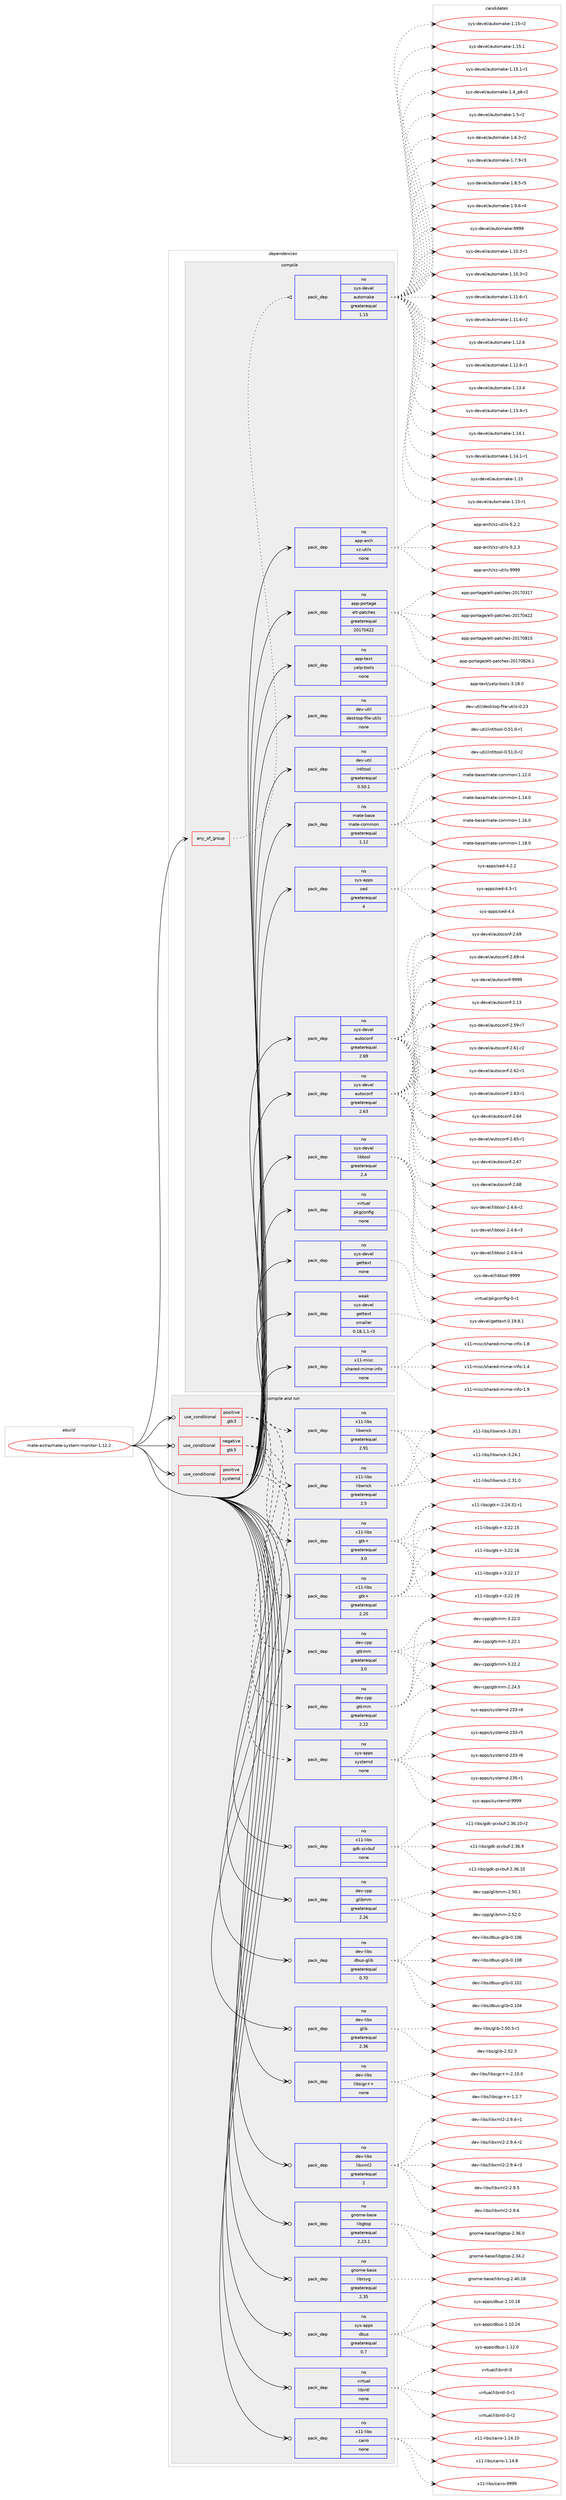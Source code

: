 digraph prolog {

# *************
# Graph options
# *************

newrank=true;
concentrate=true;
compound=true;
graph [rankdir=LR,fontname=Helvetica,fontsize=10,ranksep=1.5];#, ranksep=2.5, nodesep=0.2];
edge  [arrowhead=vee];
node  [fontname=Helvetica,fontsize=10];

# **********
# The ebuild
# **********

subgraph cluster_leftcol {
color=gray;
rank=same;
label=<<i>ebuild</i>>;
id [label="mate-extra/mate-system-monitor-1.12.2", color=red, width=4, href="../mate-extra/mate-system-monitor-1.12.2.svg"];
}

# ****************
# The dependencies
# ****************

subgraph cluster_midcol {
color=gray;
label=<<i>dependencies</i>>;
subgraph cluster_compile {
fillcolor="#eeeeee";
style=filled;
label=<<i>compile</i>>;
subgraph any5161 {
dependency348072 [label=<<TABLE BORDER="0" CELLBORDER="1" CELLSPACING="0" CELLPADDING="4"><TR><TD CELLPADDING="10">any_of_group</TD></TR></TABLE>>, shape=none, color=red];subgraph pack256417 {
dependency348073 [label=<<TABLE BORDER="0" CELLBORDER="1" CELLSPACING="0" CELLPADDING="4" WIDTH="220"><TR><TD ROWSPAN="6" CELLPADDING="30">pack_dep</TD></TR><TR><TD WIDTH="110">no</TD></TR><TR><TD>sys-devel</TD></TR><TR><TD>automake</TD></TR><TR><TD>greaterequal</TD></TR><TR><TD>1.15</TD></TR></TABLE>>, shape=none, color=blue];
}
dependency348072:e -> dependency348073:w [weight=20,style="dotted",arrowhead="oinv"];
}
id:e -> dependency348072:w [weight=20,style="solid",arrowhead="vee"];
subgraph pack256418 {
dependency348074 [label=<<TABLE BORDER="0" CELLBORDER="1" CELLSPACING="0" CELLPADDING="4" WIDTH="220"><TR><TD ROWSPAN="6" CELLPADDING="30">pack_dep</TD></TR><TR><TD WIDTH="110">no</TD></TR><TR><TD>app-arch</TD></TR><TR><TD>xz-utils</TD></TR><TR><TD>none</TD></TR><TR><TD></TD></TR></TABLE>>, shape=none, color=blue];
}
id:e -> dependency348074:w [weight=20,style="solid",arrowhead="vee"];
subgraph pack256419 {
dependency348075 [label=<<TABLE BORDER="0" CELLBORDER="1" CELLSPACING="0" CELLPADDING="4" WIDTH="220"><TR><TD ROWSPAN="6" CELLPADDING="30">pack_dep</TD></TR><TR><TD WIDTH="110">no</TD></TR><TR><TD>app-portage</TD></TR><TR><TD>elt-patches</TD></TR><TR><TD>greaterequal</TD></TR><TR><TD>20170422</TD></TR></TABLE>>, shape=none, color=blue];
}
id:e -> dependency348075:w [weight=20,style="solid",arrowhead="vee"];
subgraph pack256420 {
dependency348076 [label=<<TABLE BORDER="0" CELLBORDER="1" CELLSPACING="0" CELLPADDING="4" WIDTH="220"><TR><TD ROWSPAN="6" CELLPADDING="30">pack_dep</TD></TR><TR><TD WIDTH="110">no</TD></TR><TR><TD>app-text</TD></TR><TR><TD>yelp-tools</TD></TR><TR><TD>none</TD></TR><TR><TD></TD></TR></TABLE>>, shape=none, color=blue];
}
id:e -> dependency348076:w [weight=20,style="solid",arrowhead="vee"];
subgraph pack256421 {
dependency348077 [label=<<TABLE BORDER="0" CELLBORDER="1" CELLSPACING="0" CELLPADDING="4" WIDTH="220"><TR><TD ROWSPAN="6" CELLPADDING="30">pack_dep</TD></TR><TR><TD WIDTH="110">no</TD></TR><TR><TD>dev-util</TD></TR><TR><TD>desktop-file-utils</TD></TR><TR><TD>none</TD></TR><TR><TD></TD></TR></TABLE>>, shape=none, color=blue];
}
id:e -> dependency348077:w [weight=20,style="solid",arrowhead="vee"];
subgraph pack256422 {
dependency348078 [label=<<TABLE BORDER="0" CELLBORDER="1" CELLSPACING="0" CELLPADDING="4" WIDTH="220"><TR><TD ROWSPAN="6" CELLPADDING="30">pack_dep</TD></TR><TR><TD WIDTH="110">no</TD></TR><TR><TD>dev-util</TD></TR><TR><TD>intltool</TD></TR><TR><TD>greaterequal</TD></TR><TR><TD>0.50.1</TD></TR></TABLE>>, shape=none, color=blue];
}
id:e -> dependency348078:w [weight=20,style="solid",arrowhead="vee"];
subgraph pack256423 {
dependency348079 [label=<<TABLE BORDER="0" CELLBORDER="1" CELLSPACING="0" CELLPADDING="4" WIDTH="220"><TR><TD ROWSPAN="6" CELLPADDING="30">pack_dep</TD></TR><TR><TD WIDTH="110">no</TD></TR><TR><TD>mate-base</TD></TR><TR><TD>mate-common</TD></TR><TR><TD>greaterequal</TD></TR><TR><TD>1.12</TD></TR></TABLE>>, shape=none, color=blue];
}
id:e -> dependency348079:w [weight=20,style="solid",arrowhead="vee"];
subgraph pack256424 {
dependency348080 [label=<<TABLE BORDER="0" CELLBORDER="1" CELLSPACING="0" CELLPADDING="4" WIDTH="220"><TR><TD ROWSPAN="6" CELLPADDING="30">pack_dep</TD></TR><TR><TD WIDTH="110">no</TD></TR><TR><TD>sys-apps</TD></TR><TR><TD>sed</TD></TR><TR><TD>greaterequal</TD></TR><TR><TD>4</TD></TR></TABLE>>, shape=none, color=blue];
}
id:e -> dependency348080:w [weight=20,style="solid",arrowhead="vee"];
subgraph pack256425 {
dependency348081 [label=<<TABLE BORDER="0" CELLBORDER="1" CELLSPACING="0" CELLPADDING="4" WIDTH="220"><TR><TD ROWSPAN="6" CELLPADDING="30">pack_dep</TD></TR><TR><TD WIDTH="110">no</TD></TR><TR><TD>sys-devel</TD></TR><TR><TD>autoconf</TD></TR><TR><TD>greaterequal</TD></TR><TR><TD>2.63</TD></TR></TABLE>>, shape=none, color=blue];
}
id:e -> dependency348081:w [weight=20,style="solid",arrowhead="vee"];
subgraph pack256426 {
dependency348082 [label=<<TABLE BORDER="0" CELLBORDER="1" CELLSPACING="0" CELLPADDING="4" WIDTH="220"><TR><TD ROWSPAN="6" CELLPADDING="30">pack_dep</TD></TR><TR><TD WIDTH="110">no</TD></TR><TR><TD>sys-devel</TD></TR><TR><TD>autoconf</TD></TR><TR><TD>greaterequal</TD></TR><TR><TD>2.69</TD></TR></TABLE>>, shape=none, color=blue];
}
id:e -> dependency348082:w [weight=20,style="solid",arrowhead="vee"];
subgraph pack256427 {
dependency348083 [label=<<TABLE BORDER="0" CELLBORDER="1" CELLSPACING="0" CELLPADDING="4" WIDTH="220"><TR><TD ROWSPAN="6" CELLPADDING="30">pack_dep</TD></TR><TR><TD WIDTH="110">no</TD></TR><TR><TD>sys-devel</TD></TR><TR><TD>gettext</TD></TR><TR><TD>none</TD></TR><TR><TD></TD></TR></TABLE>>, shape=none, color=blue];
}
id:e -> dependency348083:w [weight=20,style="solid",arrowhead="vee"];
subgraph pack256428 {
dependency348084 [label=<<TABLE BORDER="0" CELLBORDER="1" CELLSPACING="0" CELLPADDING="4" WIDTH="220"><TR><TD ROWSPAN="6" CELLPADDING="30">pack_dep</TD></TR><TR><TD WIDTH="110">no</TD></TR><TR><TD>sys-devel</TD></TR><TR><TD>libtool</TD></TR><TR><TD>greaterequal</TD></TR><TR><TD>2.4</TD></TR></TABLE>>, shape=none, color=blue];
}
id:e -> dependency348084:w [weight=20,style="solid",arrowhead="vee"];
subgraph pack256429 {
dependency348085 [label=<<TABLE BORDER="0" CELLBORDER="1" CELLSPACING="0" CELLPADDING="4" WIDTH="220"><TR><TD ROWSPAN="6" CELLPADDING="30">pack_dep</TD></TR><TR><TD WIDTH="110">no</TD></TR><TR><TD>virtual</TD></TR><TR><TD>pkgconfig</TD></TR><TR><TD>none</TD></TR><TR><TD></TD></TR></TABLE>>, shape=none, color=blue];
}
id:e -> dependency348085:w [weight=20,style="solid",arrowhead="vee"];
subgraph pack256430 {
dependency348086 [label=<<TABLE BORDER="0" CELLBORDER="1" CELLSPACING="0" CELLPADDING="4" WIDTH="220"><TR><TD ROWSPAN="6" CELLPADDING="30">pack_dep</TD></TR><TR><TD WIDTH="110">no</TD></TR><TR><TD>x11-misc</TD></TR><TR><TD>shared-mime-info</TD></TR><TR><TD>none</TD></TR><TR><TD></TD></TR></TABLE>>, shape=none, color=blue];
}
id:e -> dependency348086:w [weight=20,style="solid",arrowhead="vee"];
subgraph pack256431 {
dependency348087 [label=<<TABLE BORDER="0" CELLBORDER="1" CELLSPACING="0" CELLPADDING="4" WIDTH="220"><TR><TD ROWSPAN="6" CELLPADDING="30">pack_dep</TD></TR><TR><TD WIDTH="110">weak</TD></TR><TR><TD>sys-devel</TD></TR><TR><TD>gettext</TD></TR><TR><TD>smaller</TD></TR><TR><TD>0.18.1.1-r3</TD></TR></TABLE>>, shape=none, color=blue];
}
id:e -> dependency348087:w [weight=20,style="solid",arrowhead="vee"];
}
subgraph cluster_compileandrun {
fillcolor="#eeeeee";
style=filled;
label=<<i>compile and run</i>>;
subgraph cond86393 {
dependency348088 [label=<<TABLE BORDER="0" CELLBORDER="1" CELLSPACING="0" CELLPADDING="4"><TR><TD ROWSPAN="3" CELLPADDING="10">use_conditional</TD></TR><TR><TD>negative</TD></TR><TR><TD>gtk3</TD></TR></TABLE>>, shape=none, color=red];
subgraph pack256432 {
dependency348089 [label=<<TABLE BORDER="0" CELLBORDER="1" CELLSPACING="0" CELLPADDING="4" WIDTH="220"><TR><TD ROWSPAN="6" CELLPADDING="30">pack_dep</TD></TR><TR><TD WIDTH="110">no</TD></TR><TR><TD>dev-cpp</TD></TR><TR><TD>gtkmm</TD></TR><TR><TD>greaterequal</TD></TR><TR><TD>2.22</TD></TR></TABLE>>, shape=none, color=blue];
}
dependency348088:e -> dependency348089:w [weight=20,style="dashed",arrowhead="vee"];
subgraph pack256433 {
dependency348090 [label=<<TABLE BORDER="0" CELLBORDER="1" CELLSPACING="0" CELLPADDING="4" WIDTH="220"><TR><TD ROWSPAN="6" CELLPADDING="30">pack_dep</TD></TR><TR><TD WIDTH="110">no</TD></TR><TR><TD>x11-libs</TD></TR><TR><TD>gtk+</TD></TR><TR><TD>greaterequal</TD></TR><TR><TD>2.20</TD></TR></TABLE>>, shape=none, color=blue];
}
dependency348088:e -> dependency348090:w [weight=20,style="dashed",arrowhead="vee"];
subgraph pack256434 {
dependency348091 [label=<<TABLE BORDER="0" CELLBORDER="1" CELLSPACING="0" CELLPADDING="4" WIDTH="220"><TR><TD ROWSPAN="6" CELLPADDING="30">pack_dep</TD></TR><TR><TD WIDTH="110">no</TD></TR><TR><TD>x11-libs</TD></TR><TR><TD>libwnck</TD></TR><TR><TD>greaterequal</TD></TR><TR><TD>2.5</TD></TR></TABLE>>, shape=none, color=blue];
}
dependency348088:e -> dependency348091:w [weight=20,style="dashed",arrowhead="vee"];
}
id:e -> dependency348088:w [weight=20,style="solid",arrowhead="odotvee"];
subgraph cond86394 {
dependency348092 [label=<<TABLE BORDER="0" CELLBORDER="1" CELLSPACING="0" CELLPADDING="4"><TR><TD ROWSPAN="3" CELLPADDING="10">use_conditional</TD></TR><TR><TD>positive</TD></TR><TR><TD>gtk3</TD></TR></TABLE>>, shape=none, color=red];
subgraph pack256435 {
dependency348093 [label=<<TABLE BORDER="0" CELLBORDER="1" CELLSPACING="0" CELLPADDING="4" WIDTH="220"><TR><TD ROWSPAN="6" CELLPADDING="30">pack_dep</TD></TR><TR><TD WIDTH="110">no</TD></TR><TR><TD>dev-cpp</TD></TR><TR><TD>gtkmm</TD></TR><TR><TD>greaterequal</TD></TR><TR><TD>3.0</TD></TR></TABLE>>, shape=none, color=blue];
}
dependency348092:e -> dependency348093:w [weight=20,style="dashed",arrowhead="vee"];
subgraph pack256436 {
dependency348094 [label=<<TABLE BORDER="0" CELLBORDER="1" CELLSPACING="0" CELLPADDING="4" WIDTH="220"><TR><TD ROWSPAN="6" CELLPADDING="30">pack_dep</TD></TR><TR><TD WIDTH="110">no</TD></TR><TR><TD>x11-libs</TD></TR><TR><TD>gtk+</TD></TR><TR><TD>greaterequal</TD></TR><TR><TD>3.0</TD></TR></TABLE>>, shape=none, color=blue];
}
dependency348092:e -> dependency348094:w [weight=20,style="dashed",arrowhead="vee"];
subgraph pack256437 {
dependency348095 [label=<<TABLE BORDER="0" CELLBORDER="1" CELLSPACING="0" CELLPADDING="4" WIDTH="220"><TR><TD ROWSPAN="6" CELLPADDING="30">pack_dep</TD></TR><TR><TD WIDTH="110">no</TD></TR><TR><TD>x11-libs</TD></TR><TR><TD>libwnck</TD></TR><TR><TD>greaterequal</TD></TR><TR><TD>2.91</TD></TR></TABLE>>, shape=none, color=blue];
}
dependency348092:e -> dependency348095:w [weight=20,style="dashed",arrowhead="vee"];
}
id:e -> dependency348092:w [weight=20,style="solid",arrowhead="odotvee"];
subgraph cond86395 {
dependency348096 [label=<<TABLE BORDER="0" CELLBORDER="1" CELLSPACING="0" CELLPADDING="4"><TR><TD ROWSPAN="3" CELLPADDING="10">use_conditional</TD></TR><TR><TD>positive</TD></TR><TR><TD>systemd</TD></TR></TABLE>>, shape=none, color=red];
subgraph pack256438 {
dependency348097 [label=<<TABLE BORDER="0" CELLBORDER="1" CELLSPACING="0" CELLPADDING="4" WIDTH="220"><TR><TD ROWSPAN="6" CELLPADDING="30">pack_dep</TD></TR><TR><TD WIDTH="110">no</TD></TR><TR><TD>sys-apps</TD></TR><TR><TD>systemd</TD></TR><TR><TD>none</TD></TR><TR><TD></TD></TR></TABLE>>, shape=none, color=blue];
}
dependency348096:e -> dependency348097:w [weight=20,style="dashed",arrowhead="vee"];
}
id:e -> dependency348096:w [weight=20,style="solid",arrowhead="odotvee"];
subgraph pack256439 {
dependency348098 [label=<<TABLE BORDER="0" CELLBORDER="1" CELLSPACING="0" CELLPADDING="4" WIDTH="220"><TR><TD ROWSPAN="6" CELLPADDING="30">pack_dep</TD></TR><TR><TD WIDTH="110">no</TD></TR><TR><TD>dev-cpp</TD></TR><TR><TD>glibmm</TD></TR><TR><TD>greaterequal</TD></TR><TR><TD>2.26</TD></TR></TABLE>>, shape=none, color=blue];
}
id:e -> dependency348098:w [weight=20,style="solid",arrowhead="odotvee"];
subgraph pack256440 {
dependency348099 [label=<<TABLE BORDER="0" CELLBORDER="1" CELLSPACING="0" CELLPADDING="4" WIDTH="220"><TR><TD ROWSPAN="6" CELLPADDING="30">pack_dep</TD></TR><TR><TD WIDTH="110">no</TD></TR><TR><TD>dev-libs</TD></TR><TR><TD>dbus-glib</TD></TR><TR><TD>greaterequal</TD></TR><TR><TD>0.70</TD></TR></TABLE>>, shape=none, color=blue];
}
id:e -> dependency348099:w [weight=20,style="solid",arrowhead="odotvee"];
subgraph pack256441 {
dependency348100 [label=<<TABLE BORDER="0" CELLBORDER="1" CELLSPACING="0" CELLPADDING="4" WIDTH="220"><TR><TD ROWSPAN="6" CELLPADDING="30">pack_dep</TD></TR><TR><TD WIDTH="110">no</TD></TR><TR><TD>dev-libs</TD></TR><TR><TD>glib</TD></TR><TR><TD>greaterequal</TD></TR><TR><TD>2.36</TD></TR></TABLE>>, shape=none, color=blue];
}
id:e -> dependency348100:w [weight=20,style="solid",arrowhead="odotvee"];
subgraph pack256442 {
dependency348101 [label=<<TABLE BORDER="0" CELLBORDER="1" CELLSPACING="0" CELLPADDING="4" WIDTH="220"><TR><TD ROWSPAN="6" CELLPADDING="30">pack_dep</TD></TR><TR><TD WIDTH="110">no</TD></TR><TR><TD>dev-libs</TD></TR><TR><TD>libsigc++</TD></TR><TR><TD>none</TD></TR><TR><TD></TD></TR></TABLE>>, shape=none, color=blue];
}
id:e -> dependency348101:w [weight=20,style="solid",arrowhead="odotvee"];
subgraph pack256443 {
dependency348102 [label=<<TABLE BORDER="0" CELLBORDER="1" CELLSPACING="0" CELLPADDING="4" WIDTH="220"><TR><TD ROWSPAN="6" CELLPADDING="30">pack_dep</TD></TR><TR><TD WIDTH="110">no</TD></TR><TR><TD>dev-libs</TD></TR><TR><TD>libxml2</TD></TR><TR><TD>greaterequal</TD></TR><TR><TD>2</TD></TR></TABLE>>, shape=none, color=blue];
}
id:e -> dependency348102:w [weight=20,style="solid",arrowhead="odotvee"];
subgraph pack256444 {
dependency348103 [label=<<TABLE BORDER="0" CELLBORDER="1" CELLSPACING="0" CELLPADDING="4" WIDTH="220"><TR><TD ROWSPAN="6" CELLPADDING="30">pack_dep</TD></TR><TR><TD WIDTH="110">no</TD></TR><TR><TD>gnome-base</TD></TR><TR><TD>libgtop</TD></TR><TR><TD>greaterequal</TD></TR><TR><TD>2.23.1</TD></TR></TABLE>>, shape=none, color=blue];
}
id:e -> dependency348103:w [weight=20,style="solid",arrowhead="odotvee"];
subgraph pack256445 {
dependency348104 [label=<<TABLE BORDER="0" CELLBORDER="1" CELLSPACING="0" CELLPADDING="4" WIDTH="220"><TR><TD ROWSPAN="6" CELLPADDING="30">pack_dep</TD></TR><TR><TD WIDTH="110">no</TD></TR><TR><TD>gnome-base</TD></TR><TR><TD>librsvg</TD></TR><TR><TD>greaterequal</TD></TR><TR><TD>2.35</TD></TR></TABLE>>, shape=none, color=blue];
}
id:e -> dependency348104:w [weight=20,style="solid",arrowhead="odotvee"];
subgraph pack256446 {
dependency348105 [label=<<TABLE BORDER="0" CELLBORDER="1" CELLSPACING="0" CELLPADDING="4" WIDTH="220"><TR><TD ROWSPAN="6" CELLPADDING="30">pack_dep</TD></TR><TR><TD WIDTH="110">no</TD></TR><TR><TD>sys-apps</TD></TR><TR><TD>dbus</TD></TR><TR><TD>greaterequal</TD></TR><TR><TD>0.7</TD></TR></TABLE>>, shape=none, color=blue];
}
id:e -> dependency348105:w [weight=20,style="solid",arrowhead="odotvee"];
subgraph pack256447 {
dependency348106 [label=<<TABLE BORDER="0" CELLBORDER="1" CELLSPACING="0" CELLPADDING="4" WIDTH="220"><TR><TD ROWSPAN="6" CELLPADDING="30">pack_dep</TD></TR><TR><TD WIDTH="110">no</TD></TR><TR><TD>virtual</TD></TR><TR><TD>libintl</TD></TR><TR><TD>none</TD></TR><TR><TD></TD></TR></TABLE>>, shape=none, color=blue];
}
id:e -> dependency348106:w [weight=20,style="solid",arrowhead="odotvee"];
subgraph pack256448 {
dependency348107 [label=<<TABLE BORDER="0" CELLBORDER="1" CELLSPACING="0" CELLPADDING="4" WIDTH="220"><TR><TD ROWSPAN="6" CELLPADDING="30">pack_dep</TD></TR><TR><TD WIDTH="110">no</TD></TR><TR><TD>x11-libs</TD></TR><TR><TD>cairo</TD></TR><TR><TD>none</TD></TR><TR><TD></TD></TR></TABLE>>, shape=none, color=blue];
}
id:e -> dependency348107:w [weight=20,style="solid",arrowhead="odotvee"];
subgraph pack256449 {
dependency348108 [label=<<TABLE BORDER="0" CELLBORDER="1" CELLSPACING="0" CELLPADDING="4" WIDTH="220"><TR><TD ROWSPAN="6" CELLPADDING="30">pack_dep</TD></TR><TR><TD WIDTH="110">no</TD></TR><TR><TD>x11-libs</TD></TR><TR><TD>gdk-pixbuf</TD></TR><TR><TD>none</TD></TR><TR><TD></TD></TR></TABLE>>, shape=none, color=blue];
}
id:e -> dependency348108:w [weight=20,style="solid",arrowhead="odotvee"];
}
subgraph cluster_run {
fillcolor="#eeeeee";
style=filled;
label=<<i>run</i>>;
}
}

# **************
# The candidates
# **************

subgraph cluster_choices {
rank=same;
color=gray;
label=<<i>candidates</i>>;

subgraph choice256417 {
color=black;
nodesep=1;
choice11512111545100101118101108479711711611110997107101454946494846514511449 [label="sys-devel/automake-1.10.3-r1", color=red, width=4,href="../sys-devel/automake-1.10.3-r1.svg"];
choice11512111545100101118101108479711711611110997107101454946494846514511450 [label="sys-devel/automake-1.10.3-r2", color=red, width=4,href="../sys-devel/automake-1.10.3-r2.svg"];
choice11512111545100101118101108479711711611110997107101454946494946544511449 [label="sys-devel/automake-1.11.6-r1", color=red, width=4,href="../sys-devel/automake-1.11.6-r1.svg"];
choice11512111545100101118101108479711711611110997107101454946494946544511450 [label="sys-devel/automake-1.11.6-r2", color=red, width=4,href="../sys-devel/automake-1.11.6-r2.svg"];
choice1151211154510010111810110847971171161111099710710145494649504654 [label="sys-devel/automake-1.12.6", color=red, width=4,href="../sys-devel/automake-1.12.6.svg"];
choice11512111545100101118101108479711711611110997107101454946495046544511449 [label="sys-devel/automake-1.12.6-r1", color=red, width=4,href="../sys-devel/automake-1.12.6-r1.svg"];
choice1151211154510010111810110847971171161111099710710145494649514652 [label="sys-devel/automake-1.13.4", color=red, width=4,href="../sys-devel/automake-1.13.4.svg"];
choice11512111545100101118101108479711711611110997107101454946495146524511449 [label="sys-devel/automake-1.13.4-r1", color=red, width=4,href="../sys-devel/automake-1.13.4-r1.svg"];
choice1151211154510010111810110847971171161111099710710145494649524649 [label="sys-devel/automake-1.14.1", color=red, width=4,href="../sys-devel/automake-1.14.1.svg"];
choice11512111545100101118101108479711711611110997107101454946495246494511449 [label="sys-devel/automake-1.14.1-r1", color=red, width=4,href="../sys-devel/automake-1.14.1-r1.svg"];
choice115121115451001011181011084797117116111109971071014549464953 [label="sys-devel/automake-1.15", color=red, width=4,href="../sys-devel/automake-1.15.svg"];
choice1151211154510010111810110847971171161111099710710145494649534511449 [label="sys-devel/automake-1.15-r1", color=red, width=4,href="../sys-devel/automake-1.15-r1.svg"];
choice1151211154510010111810110847971171161111099710710145494649534511450 [label="sys-devel/automake-1.15-r2", color=red, width=4,href="../sys-devel/automake-1.15-r2.svg"];
choice1151211154510010111810110847971171161111099710710145494649534649 [label="sys-devel/automake-1.15.1", color=red, width=4,href="../sys-devel/automake-1.15.1.svg"];
choice11512111545100101118101108479711711611110997107101454946495346494511449 [label="sys-devel/automake-1.15.1-r1", color=red, width=4,href="../sys-devel/automake-1.15.1-r1.svg"];
choice115121115451001011181011084797117116111109971071014549465295112544511450 [label="sys-devel/automake-1.4_p6-r2", color=red, width=4,href="../sys-devel/automake-1.4_p6-r2.svg"];
choice11512111545100101118101108479711711611110997107101454946534511450 [label="sys-devel/automake-1.5-r2", color=red, width=4,href="../sys-devel/automake-1.5-r2.svg"];
choice115121115451001011181011084797117116111109971071014549465446514511450 [label="sys-devel/automake-1.6.3-r2", color=red, width=4,href="../sys-devel/automake-1.6.3-r2.svg"];
choice115121115451001011181011084797117116111109971071014549465546574511451 [label="sys-devel/automake-1.7.9-r3", color=red, width=4,href="../sys-devel/automake-1.7.9-r3.svg"];
choice115121115451001011181011084797117116111109971071014549465646534511453 [label="sys-devel/automake-1.8.5-r5", color=red, width=4,href="../sys-devel/automake-1.8.5-r5.svg"];
choice115121115451001011181011084797117116111109971071014549465746544511452 [label="sys-devel/automake-1.9.6-r4", color=red, width=4,href="../sys-devel/automake-1.9.6-r4.svg"];
choice115121115451001011181011084797117116111109971071014557575757 [label="sys-devel/automake-9999", color=red, width=4,href="../sys-devel/automake-9999.svg"];
dependency348073:e -> choice11512111545100101118101108479711711611110997107101454946494846514511449:w [style=dotted,weight="100"];
dependency348073:e -> choice11512111545100101118101108479711711611110997107101454946494846514511450:w [style=dotted,weight="100"];
dependency348073:e -> choice11512111545100101118101108479711711611110997107101454946494946544511449:w [style=dotted,weight="100"];
dependency348073:e -> choice11512111545100101118101108479711711611110997107101454946494946544511450:w [style=dotted,weight="100"];
dependency348073:e -> choice1151211154510010111810110847971171161111099710710145494649504654:w [style=dotted,weight="100"];
dependency348073:e -> choice11512111545100101118101108479711711611110997107101454946495046544511449:w [style=dotted,weight="100"];
dependency348073:e -> choice1151211154510010111810110847971171161111099710710145494649514652:w [style=dotted,weight="100"];
dependency348073:e -> choice11512111545100101118101108479711711611110997107101454946495146524511449:w [style=dotted,weight="100"];
dependency348073:e -> choice1151211154510010111810110847971171161111099710710145494649524649:w [style=dotted,weight="100"];
dependency348073:e -> choice11512111545100101118101108479711711611110997107101454946495246494511449:w [style=dotted,weight="100"];
dependency348073:e -> choice115121115451001011181011084797117116111109971071014549464953:w [style=dotted,weight="100"];
dependency348073:e -> choice1151211154510010111810110847971171161111099710710145494649534511449:w [style=dotted,weight="100"];
dependency348073:e -> choice1151211154510010111810110847971171161111099710710145494649534511450:w [style=dotted,weight="100"];
dependency348073:e -> choice1151211154510010111810110847971171161111099710710145494649534649:w [style=dotted,weight="100"];
dependency348073:e -> choice11512111545100101118101108479711711611110997107101454946495346494511449:w [style=dotted,weight="100"];
dependency348073:e -> choice115121115451001011181011084797117116111109971071014549465295112544511450:w [style=dotted,weight="100"];
dependency348073:e -> choice11512111545100101118101108479711711611110997107101454946534511450:w [style=dotted,weight="100"];
dependency348073:e -> choice115121115451001011181011084797117116111109971071014549465446514511450:w [style=dotted,weight="100"];
dependency348073:e -> choice115121115451001011181011084797117116111109971071014549465546574511451:w [style=dotted,weight="100"];
dependency348073:e -> choice115121115451001011181011084797117116111109971071014549465646534511453:w [style=dotted,weight="100"];
dependency348073:e -> choice115121115451001011181011084797117116111109971071014549465746544511452:w [style=dotted,weight="100"];
dependency348073:e -> choice115121115451001011181011084797117116111109971071014557575757:w [style=dotted,weight="100"];
}
subgraph choice256418 {
color=black;
nodesep=1;
choice971121124597114991044712012245117116105108115455346504650 [label="app-arch/xz-utils-5.2.2", color=red, width=4,href="../app-arch/xz-utils-5.2.2.svg"];
choice971121124597114991044712012245117116105108115455346504651 [label="app-arch/xz-utils-5.2.3", color=red, width=4,href="../app-arch/xz-utils-5.2.3.svg"];
choice9711211245971149910447120122451171161051081154557575757 [label="app-arch/xz-utils-9999", color=red, width=4,href="../app-arch/xz-utils-9999.svg"];
dependency348074:e -> choice971121124597114991044712012245117116105108115455346504650:w [style=dotted,weight="100"];
dependency348074:e -> choice971121124597114991044712012245117116105108115455346504651:w [style=dotted,weight="100"];
dependency348074:e -> choice9711211245971149910447120122451171161051081154557575757:w [style=dotted,weight="100"];
}
subgraph choice256419 {
color=black;
nodesep=1;
choice97112112451121111141169710310147101108116451129711699104101115455048495548514955 [label="app-portage/elt-patches-20170317", color=red, width=4,href="../app-portage/elt-patches-20170317.svg"];
choice97112112451121111141169710310147101108116451129711699104101115455048495548525050 [label="app-portage/elt-patches-20170422", color=red, width=4,href="../app-portage/elt-patches-20170422.svg"];
choice97112112451121111141169710310147101108116451129711699104101115455048495548564953 [label="app-portage/elt-patches-20170815", color=red, width=4,href="../app-portage/elt-patches-20170815.svg"];
choice971121124511211111411697103101471011081164511297116991041011154550484955485650544649 [label="app-portage/elt-patches-20170826.1", color=red, width=4,href="../app-portage/elt-patches-20170826.1.svg"];
dependency348075:e -> choice97112112451121111141169710310147101108116451129711699104101115455048495548514955:w [style=dotted,weight="100"];
dependency348075:e -> choice97112112451121111141169710310147101108116451129711699104101115455048495548525050:w [style=dotted,weight="100"];
dependency348075:e -> choice97112112451121111141169710310147101108116451129711699104101115455048495548564953:w [style=dotted,weight="100"];
dependency348075:e -> choice971121124511211111411697103101471011081164511297116991041011154550484955485650544649:w [style=dotted,weight="100"];
}
subgraph choice256420 {
color=black;
nodesep=1;
choice9711211245116101120116471211011081124511611111110811545514649564648 [label="app-text/yelp-tools-3.18.0", color=red, width=4,href="../app-text/yelp-tools-3.18.0.svg"];
dependency348076:e -> choice9711211245116101120116471211011081124511611111110811545514649564648:w [style=dotted,weight="100"];
}
subgraph choice256421 {
color=black;
nodesep=1;
choice100101118451171161051084710010111510711611111245102105108101451171161051081154548465051 [label="dev-util/desktop-file-utils-0.23", color=red, width=4,href="../dev-util/desktop-file-utils-0.23.svg"];
dependency348077:e -> choice100101118451171161051084710010111510711611111245102105108101451171161051081154548465051:w [style=dotted,weight="100"];
}
subgraph choice256422 {
color=black;
nodesep=1;
choice1001011184511711610510847105110116108116111111108454846534946484511449 [label="dev-util/intltool-0.51.0-r1", color=red, width=4,href="../dev-util/intltool-0.51.0-r1.svg"];
choice1001011184511711610510847105110116108116111111108454846534946484511450 [label="dev-util/intltool-0.51.0-r2", color=red, width=4,href="../dev-util/intltool-0.51.0-r2.svg"];
dependency348078:e -> choice1001011184511711610510847105110116108116111111108454846534946484511449:w [style=dotted,weight="100"];
dependency348078:e -> choice1001011184511711610510847105110116108116111111108454846534946484511450:w [style=dotted,weight="100"];
}
subgraph choice256423 {
color=black;
nodesep=1;
choice109971161014598971151014710997116101459911110910911111045494649504648 [label="mate-base/mate-common-1.12.0", color=red, width=4,href="../mate-base/mate-common-1.12.0.svg"];
choice109971161014598971151014710997116101459911110910911111045494649524648 [label="mate-base/mate-common-1.14.0", color=red, width=4,href="../mate-base/mate-common-1.14.0.svg"];
choice109971161014598971151014710997116101459911110910911111045494649544648 [label="mate-base/mate-common-1.16.0", color=red, width=4,href="../mate-base/mate-common-1.16.0.svg"];
choice109971161014598971151014710997116101459911110910911111045494649564648 [label="mate-base/mate-common-1.18.0", color=red, width=4,href="../mate-base/mate-common-1.18.0.svg"];
dependency348079:e -> choice109971161014598971151014710997116101459911110910911111045494649504648:w [style=dotted,weight="100"];
dependency348079:e -> choice109971161014598971151014710997116101459911110910911111045494649524648:w [style=dotted,weight="100"];
dependency348079:e -> choice109971161014598971151014710997116101459911110910911111045494649544648:w [style=dotted,weight="100"];
dependency348079:e -> choice109971161014598971151014710997116101459911110910911111045494649564648:w [style=dotted,weight="100"];
}
subgraph choice256424 {
color=black;
nodesep=1;
choice115121115459711211211547115101100455246504650 [label="sys-apps/sed-4.2.2", color=red, width=4,href="../sys-apps/sed-4.2.2.svg"];
choice115121115459711211211547115101100455246514511449 [label="sys-apps/sed-4.3-r1", color=red, width=4,href="../sys-apps/sed-4.3-r1.svg"];
choice11512111545971121121154711510110045524652 [label="sys-apps/sed-4.4", color=red, width=4,href="../sys-apps/sed-4.4.svg"];
dependency348080:e -> choice115121115459711211211547115101100455246504650:w [style=dotted,weight="100"];
dependency348080:e -> choice115121115459711211211547115101100455246514511449:w [style=dotted,weight="100"];
dependency348080:e -> choice11512111545971121121154711510110045524652:w [style=dotted,weight="100"];
}
subgraph choice256425 {
color=black;
nodesep=1;
choice115121115451001011181011084797117116111991111101024550464951 [label="sys-devel/autoconf-2.13", color=red, width=4,href="../sys-devel/autoconf-2.13.svg"];
choice1151211154510010111810110847971171161119911111010245504653574511455 [label="sys-devel/autoconf-2.59-r7", color=red, width=4,href="../sys-devel/autoconf-2.59-r7.svg"];
choice1151211154510010111810110847971171161119911111010245504654494511450 [label="sys-devel/autoconf-2.61-r2", color=red, width=4,href="../sys-devel/autoconf-2.61-r2.svg"];
choice1151211154510010111810110847971171161119911111010245504654504511449 [label="sys-devel/autoconf-2.62-r1", color=red, width=4,href="../sys-devel/autoconf-2.62-r1.svg"];
choice1151211154510010111810110847971171161119911111010245504654514511449 [label="sys-devel/autoconf-2.63-r1", color=red, width=4,href="../sys-devel/autoconf-2.63-r1.svg"];
choice115121115451001011181011084797117116111991111101024550465452 [label="sys-devel/autoconf-2.64", color=red, width=4,href="../sys-devel/autoconf-2.64.svg"];
choice1151211154510010111810110847971171161119911111010245504654534511449 [label="sys-devel/autoconf-2.65-r1", color=red, width=4,href="../sys-devel/autoconf-2.65-r1.svg"];
choice115121115451001011181011084797117116111991111101024550465455 [label="sys-devel/autoconf-2.67", color=red, width=4,href="../sys-devel/autoconf-2.67.svg"];
choice115121115451001011181011084797117116111991111101024550465456 [label="sys-devel/autoconf-2.68", color=red, width=4,href="../sys-devel/autoconf-2.68.svg"];
choice115121115451001011181011084797117116111991111101024550465457 [label="sys-devel/autoconf-2.69", color=red, width=4,href="../sys-devel/autoconf-2.69.svg"];
choice1151211154510010111810110847971171161119911111010245504654574511452 [label="sys-devel/autoconf-2.69-r4", color=red, width=4,href="../sys-devel/autoconf-2.69-r4.svg"];
choice115121115451001011181011084797117116111991111101024557575757 [label="sys-devel/autoconf-9999", color=red, width=4,href="../sys-devel/autoconf-9999.svg"];
dependency348081:e -> choice115121115451001011181011084797117116111991111101024550464951:w [style=dotted,weight="100"];
dependency348081:e -> choice1151211154510010111810110847971171161119911111010245504653574511455:w [style=dotted,weight="100"];
dependency348081:e -> choice1151211154510010111810110847971171161119911111010245504654494511450:w [style=dotted,weight="100"];
dependency348081:e -> choice1151211154510010111810110847971171161119911111010245504654504511449:w [style=dotted,weight="100"];
dependency348081:e -> choice1151211154510010111810110847971171161119911111010245504654514511449:w [style=dotted,weight="100"];
dependency348081:e -> choice115121115451001011181011084797117116111991111101024550465452:w [style=dotted,weight="100"];
dependency348081:e -> choice1151211154510010111810110847971171161119911111010245504654534511449:w [style=dotted,weight="100"];
dependency348081:e -> choice115121115451001011181011084797117116111991111101024550465455:w [style=dotted,weight="100"];
dependency348081:e -> choice115121115451001011181011084797117116111991111101024550465456:w [style=dotted,weight="100"];
dependency348081:e -> choice115121115451001011181011084797117116111991111101024550465457:w [style=dotted,weight="100"];
dependency348081:e -> choice1151211154510010111810110847971171161119911111010245504654574511452:w [style=dotted,weight="100"];
dependency348081:e -> choice115121115451001011181011084797117116111991111101024557575757:w [style=dotted,weight="100"];
}
subgraph choice256426 {
color=black;
nodesep=1;
choice115121115451001011181011084797117116111991111101024550464951 [label="sys-devel/autoconf-2.13", color=red, width=4,href="../sys-devel/autoconf-2.13.svg"];
choice1151211154510010111810110847971171161119911111010245504653574511455 [label="sys-devel/autoconf-2.59-r7", color=red, width=4,href="../sys-devel/autoconf-2.59-r7.svg"];
choice1151211154510010111810110847971171161119911111010245504654494511450 [label="sys-devel/autoconf-2.61-r2", color=red, width=4,href="../sys-devel/autoconf-2.61-r2.svg"];
choice1151211154510010111810110847971171161119911111010245504654504511449 [label="sys-devel/autoconf-2.62-r1", color=red, width=4,href="../sys-devel/autoconf-2.62-r1.svg"];
choice1151211154510010111810110847971171161119911111010245504654514511449 [label="sys-devel/autoconf-2.63-r1", color=red, width=4,href="../sys-devel/autoconf-2.63-r1.svg"];
choice115121115451001011181011084797117116111991111101024550465452 [label="sys-devel/autoconf-2.64", color=red, width=4,href="../sys-devel/autoconf-2.64.svg"];
choice1151211154510010111810110847971171161119911111010245504654534511449 [label="sys-devel/autoconf-2.65-r1", color=red, width=4,href="../sys-devel/autoconf-2.65-r1.svg"];
choice115121115451001011181011084797117116111991111101024550465455 [label="sys-devel/autoconf-2.67", color=red, width=4,href="../sys-devel/autoconf-2.67.svg"];
choice115121115451001011181011084797117116111991111101024550465456 [label="sys-devel/autoconf-2.68", color=red, width=4,href="../sys-devel/autoconf-2.68.svg"];
choice115121115451001011181011084797117116111991111101024550465457 [label="sys-devel/autoconf-2.69", color=red, width=4,href="../sys-devel/autoconf-2.69.svg"];
choice1151211154510010111810110847971171161119911111010245504654574511452 [label="sys-devel/autoconf-2.69-r4", color=red, width=4,href="../sys-devel/autoconf-2.69-r4.svg"];
choice115121115451001011181011084797117116111991111101024557575757 [label="sys-devel/autoconf-9999", color=red, width=4,href="../sys-devel/autoconf-9999.svg"];
dependency348082:e -> choice115121115451001011181011084797117116111991111101024550464951:w [style=dotted,weight="100"];
dependency348082:e -> choice1151211154510010111810110847971171161119911111010245504653574511455:w [style=dotted,weight="100"];
dependency348082:e -> choice1151211154510010111810110847971171161119911111010245504654494511450:w [style=dotted,weight="100"];
dependency348082:e -> choice1151211154510010111810110847971171161119911111010245504654504511449:w [style=dotted,weight="100"];
dependency348082:e -> choice1151211154510010111810110847971171161119911111010245504654514511449:w [style=dotted,weight="100"];
dependency348082:e -> choice115121115451001011181011084797117116111991111101024550465452:w [style=dotted,weight="100"];
dependency348082:e -> choice1151211154510010111810110847971171161119911111010245504654534511449:w [style=dotted,weight="100"];
dependency348082:e -> choice115121115451001011181011084797117116111991111101024550465455:w [style=dotted,weight="100"];
dependency348082:e -> choice115121115451001011181011084797117116111991111101024550465456:w [style=dotted,weight="100"];
dependency348082:e -> choice115121115451001011181011084797117116111991111101024550465457:w [style=dotted,weight="100"];
dependency348082:e -> choice1151211154510010111810110847971171161119911111010245504654574511452:w [style=dotted,weight="100"];
dependency348082:e -> choice115121115451001011181011084797117116111991111101024557575757:w [style=dotted,weight="100"];
}
subgraph choice256427 {
color=black;
nodesep=1;
choice1151211154510010111810110847103101116116101120116454846495746564649 [label="sys-devel/gettext-0.19.8.1", color=red, width=4,href="../sys-devel/gettext-0.19.8.1.svg"];
dependency348083:e -> choice1151211154510010111810110847103101116116101120116454846495746564649:w [style=dotted,weight="100"];
}
subgraph choice256428 {
color=black;
nodesep=1;
choice1151211154510010111810110847108105981161111111084550465246544511450 [label="sys-devel/libtool-2.4.6-r2", color=red, width=4,href="../sys-devel/libtool-2.4.6-r2.svg"];
choice1151211154510010111810110847108105981161111111084550465246544511451 [label="sys-devel/libtool-2.4.6-r3", color=red, width=4,href="../sys-devel/libtool-2.4.6-r3.svg"];
choice1151211154510010111810110847108105981161111111084550465246544511452 [label="sys-devel/libtool-2.4.6-r4", color=red, width=4,href="../sys-devel/libtool-2.4.6-r4.svg"];
choice1151211154510010111810110847108105981161111111084557575757 [label="sys-devel/libtool-9999", color=red, width=4,href="../sys-devel/libtool-9999.svg"];
dependency348084:e -> choice1151211154510010111810110847108105981161111111084550465246544511450:w [style=dotted,weight="100"];
dependency348084:e -> choice1151211154510010111810110847108105981161111111084550465246544511451:w [style=dotted,weight="100"];
dependency348084:e -> choice1151211154510010111810110847108105981161111111084550465246544511452:w [style=dotted,weight="100"];
dependency348084:e -> choice1151211154510010111810110847108105981161111111084557575757:w [style=dotted,weight="100"];
}
subgraph choice256429 {
color=black;
nodesep=1;
choice11810511411611797108471121071039911111010210510345484511449 [label="virtual/pkgconfig-0-r1", color=red, width=4,href="../virtual/pkgconfig-0-r1.svg"];
dependency348085:e -> choice11810511411611797108471121071039911111010210510345484511449:w [style=dotted,weight="100"];
}
subgraph choice256430 {
color=black;
nodesep=1;
choice120494945109105115994711510497114101100451091051091014510511010211145494652 [label="x11-misc/shared-mime-info-1.4", color=red, width=4,href="../x11-misc/shared-mime-info-1.4.svg"];
choice120494945109105115994711510497114101100451091051091014510511010211145494656 [label="x11-misc/shared-mime-info-1.8", color=red, width=4,href="../x11-misc/shared-mime-info-1.8.svg"];
choice120494945109105115994711510497114101100451091051091014510511010211145494657 [label="x11-misc/shared-mime-info-1.9", color=red, width=4,href="../x11-misc/shared-mime-info-1.9.svg"];
dependency348086:e -> choice120494945109105115994711510497114101100451091051091014510511010211145494652:w [style=dotted,weight="100"];
dependency348086:e -> choice120494945109105115994711510497114101100451091051091014510511010211145494656:w [style=dotted,weight="100"];
dependency348086:e -> choice120494945109105115994711510497114101100451091051091014510511010211145494657:w [style=dotted,weight="100"];
}
subgraph choice256431 {
color=black;
nodesep=1;
choice1151211154510010111810110847103101116116101120116454846495746564649 [label="sys-devel/gettext-0.19.8.1", color=red, width=4,href="../sys-devel/gettext-0.19.8.1.svg"];
dependency348087:e -> choice1151211154510010111810110847103101116116101120116454846495746564649:w [style=dotted,weight="100"];
}
subgraph choice256432 {
color=black;
nodesep=1;
choice10010111845991121124710311610710910945504650524653 [label="dev-cpp/gtkmm-2.24.5", color=red, width=4,href="../dev-cpp/gtkmm-2.24.5.svg"];
choice10010111845991121124710311610710910945514650504648 [label="dev-cpp/gtkmm-3.22.0", color=red, width=4,href="../dev-cpp/gtkmm-3.22.0.svg"];
choice10010111845991121124710311610710910945514650504649 [label="dev-cpp/gtkmm-3.22.1", color=red, width=4,href="../dev-cpp/gtkmm-3.22.1.svg"];
choice10010111845991121124710311610710910945514650504650 [label="dev-cpp/gtkmm-3.22.2", color=red, width=4,href="../dev-cpp/gtkmm-3.22.2.svg"];
dependency348089:e -> choice10010111845991121124710311610710910945504650524653:w [style=dotted,weight="100"];
dependency348089:e -> choice10010111845991121124710311610710910945514650504648:w [style=dotted,weight="100"];
dependency348089:e -> choice10010111845991121124710311610710910945514650504649:w [style=dotted,weight="100"];
dependency348089:e -> choice10010111845991121124710311610710910945514650504650:w [style=dotted,weight="100"];
}
subgraph choice256433 {
color=black;
nodesep=1;
choice12049494510810598115471031161074345504650524651494511449 [label="x11-libs/gtk+-2.24.31-r1", color=red, width=4,href="../x11-libs/gtk+-2.24.31-r1.svg"];
choice1204949451081059811547103116107434551465050464953 [label="x11-libs/gtk+-3.22.15", color=red, width=4,href="../x11-libs/gtk+-3.22.15.svg"];
choice1204949451081059811547103116107434551465050464954 [label="x11-libs/gtk+-3.22.16", color=red, width=4,href="../x11-libs/gtk+-3.22.16.svg"];
choice1204949451081059811547103116107434551465050464955 [label="x11-libs/gtk+-3.22.17", color=red, width=4,href="../x11-libs/gtk+-3.22.17.svg"];
choice1204949451081059811547103116107434551465050464957 [label="x11-libs/gtk+-3.22.19", color=red, width=4,href="../x11-libs/gtk+-3.22.19.svg"];
dependency348090:e -> choice12049494510810598115471031161074345504650524651494511449:w [style=dotted,weight="100"];
dependency348090:e -> choice1204949451081059811547103116107434551465050464953:w [style=dotted,weight="100"];
dependency348090:e -> choice1204949451081059811547103116107434551465050464954:w [style=dotted,weight="100"];
dependency348090:e -> choice1204949451081059811547103116107434551465050464955:w [style=dotted,weight="100"];
dependency348090:e -> choice1204949451081059811547103116107434551465050464957:w [style=dotted,weight="100"];
}
subgraph choice256434 {
color=black;
nodesep=1;
choice1204949451081059811547108105981191109910745504651494648 [label="x11-libs/libwnck-2.31.0", color=red, width=4,href="../x11-libs/libwnck-2.31.0.svg"];
choice1204949451081059811547108105981191109910745514650484649 [label="x11-libs/libwnck-3.20.1", color=red, width=4,href="../x11-libs/libwnck-3.20.1.svg"];
choice1204949451081059811547108105981191109910745514650524649 [label="x11-libs/libwnck-3.24.1", color=red, width=4,href="../x11-libs/libwnck-3.24.1.svg"];
dependency348091:e -> choice1204949451081059811547108105981191109910745504651494648:w [style=dotted,weight="100"];
dependency348091:e -> choice1204949451081059811547108105981191109910745514650484649:w [style=dotted,weight="100"];
dependency348091:e -> choice1204949451081059811547108105981191109910745514650524649:w [style=dotted,weight="100"];
}
subgraph choice256435 {
color=black;
nodesep=1;
choice10010111845991121124710311610710910945504650524653 [label="dev-cpp/gtkmm-2.24.5", color=red, width=4,href="../dev-cpp/gtkmm-2.24.5.svg"];
choice10010111845991121124710311610710910945514650504648 [label="dev-cpp/gtkmm-3.22.0", color=red, width=4,href="../dev-cpp/gtkmm-3.22.0.svg"];
choice10010111845991121124710311610710910945514650504649 [label="dev-cpp/gtkmm-3.22.1", color=red, width=4,href="../dev-cpp/gtkmm-3.22.1.svg"];
choice10010111845991121124710311610710910945514650504650 [label="dev-cpp/gtkmm-3.22.2", color=red, width=4,href="../dev-cpp/gtkmm-3.22.2.svg"];
dependency348093:e -> choice10010111845991121124710311610710910945504650524653:w [style=dotted,weight="100"];
dependency348093:e -> choice10010111845991121124710311610710910945514650504648:w [style=dotted,weight="100"];
dependency348093:e -> choice10010111845991121124710311610710910945514650504649:w [style=dotted,weight="100"];
dependency348093:e -> choice10010111845991121124710311610710910945514650504650:w [style=dotted,weight="100"];
}
subgraph choice256436 {
color=black;
nodesep=1;
choice12049494510810598115471031161074345504650524651494511449 [label="x11-libs/gtk+-2.24.31-r1", color=red, width=4,href="../x11-libs/gtk+-2.24.31-r1.svg"];
choice1204949451081059811547103116107434551465050464953 [label="x11-libs/gtk+-3.22.15", color=red, width=4,href="../x11-libs/gtk+-3.22.15.svg"];
choice1204949451081059811547103116107434551465050464954 [label="x11-libs/gtk+-3.22.16", color=red, width=4,href="../x11-libs/gtk+-3.22.16.svg"];
choice1204949451081059811547103116107434551465050464955 [label="x11-libs/gtk+-3.22.17", color=red, width=4,href="../x11-libs/gtk+-3.22.17.svg"];
choice1204949451081059811547103116107434551465050464957 [label="x11-libs/gtk+-3.22.19", color=red, width=4,href="../x11-libs/gtk+-3.22.19.svg"];
dependency348094:e -> choice12049494510810598115471031161074345504650524651494511449:w [style=dotted,weight="100"];
dependency348094:e -> choice1204949451081059811547103116107434551465050464953:w [style=dotted,weight="100"];
dependency348094:e -> choice1204949451081059811547103116107434551465050464954:w [style=dotted,weight="100"];
dependency348094:e -> choice1204949451081059811547103116107434551465050464955:w [style=dotted,weight="100"];
dependency348094:e -> choice1204949451081059811547103116107434551465050464957:w [style=dotted,weight="100"];
}
subgraph choice256437 {
color=black;
nodesep=1;
choice1204949451081059811547108105981191109910745504651494648 [label="x11-libs/libwnck-2.31.0", color=red, width=4,href="../x11-libs/libwnck-2.31.0.svg"];
choice1204949451081059811547108105981191109910745514650484649 [label="x11-libs/libwnck-3.20.1", color=red, width=4,href="../x11-libs/libwnck-3.20.1.svg"];
choice1204949451081059811547108105981191109910745514650524649 [label="x11-libs/libwnck-3.24.1", color=red, width=4,href="../x11-libs/libwnck-3.24.1.svg"];
dependency348095:e -> choice1204949451081059811547108105981191109910745504651494648:w [style=dotted,weight="100"];
dependency348095:e -> choice1204949451081059811547108105981191109910745514650484649:w [style=dotted,weight="100"];
dependency348095:e -> choice1204949451081059811547108105981191109910745514650524649:w [style=dotted,weight="100"];
}
subgraph choice256438 {
color=black;
nodesep=1;
choice115121115459711211211547115121115116101109100455051514511452 [label="sys-apps/systemd-233-r4", color=red, width=4,href="../sys-apps/systemd-233-r4.svg"];
choice115121115459711211211547115121115116101109100455051514511453 [label="sys-apps/systemd-233-r5", color=red, width=4,href="../sys-apps/systemd-233-r5.svg"];
choice115121115459711211211547115121115116101109100455051514511454 [label="sys-apps/systemd-233-r6", color=red, width=4,href="../sys-apps/systemd-233-r6.svg"];
choice115121115459711211211547115121115116101109100455051534511449 [label="sys-apps/systemd-235-r1", color=red, width=4,href="../sys-apps/systemd-235-r1.svg"];
choice1151211154597112112115471151211151161011091004557575757 [label="sys-apps/systemd-9999", color=red, width=4,href="../sys-apps/systemd-9999.svg"];
dependency348097:e -> choice115121115459711211211547115121115116101109100455051514511452:w [style=dotted,weight="100"];
dependency348097:e -> choice115121115459711211211547115121115116101109100455051514511453:w [style=dotted,weight="100"];
dependency348097:e -> choice115121115459711211211547115121115116101109100455051514511454:w [style=dotted,weight="100"];
dependency348097:e -> choice115121115459711211211547115121115116101109100455051534511449:w [style=dotted,weight="100"];
dependency348097:e -> choice1151211154597112112115471151211151161011091004557575757:w [style=dotted,weight="100"];
}
subgraph choice256439 {
color=black;
nodesep=1;
choice1001011184599112112471031081059810910945504653484649 [label="dev-cpp/glibmm-2.50.1", color=red, width=4,href="../dev-cpp/glibmm-2.50.1.svg"];
choice1001011184599112112471031081059810910945504653504648 [label="dev-cpp/glibmm-2.52.0", color=red, width=4,href="../dev-cpp/glibmm-2.52.0.svg"];
dependency348098:e -> choice1001011184599112112471031081059810910945504653484649:w [style=dotted,weight="100"];
dependency348098:e -> choice1001011184599112112471031081059810910945504653504648:w [style=dotted,weight="100"];
}
subgraph choice256440 {
color=black;
nodesep=1;
choice100101118451081059811547100981171154510310810598454846494850 [label="dev-libs/dbus-glib-0.102", color=red, width=4,href="../dev-libs/dbus-glib-0.102.svg"];
choice100101118451081059811547100981171154510310810598454846494852 [label="dev-libs/dbus-glib-0.104", color=red, width=4,href="../dev-libs/dbus-glib-0.104.svg"];
choice100101118451081059811547100981171154510310810598454846494854 [label="dev-libs/dbus-glib-0.106", color=red, width=4,href="../dev-libs/dbus-glib-0.106.svg"];
choice100101118451081059811547100981171154510310810598454846494856 [label="dev-libs/dbus-glib-0.108", color=red, width=4,href="../dev-libs/dbus-glib-0.108.svg"];
dependency348099:e -> choice100101118451081059811547100981171154510310810598454846494850:w [style=dotted,weight="100"];
dependency348099:e -> choice100101118451081059811547100981171154510310810598454846494852:w [style=dotted,weight="100"];
dependency348099:e -> choice100101118451081059811547100981171154510310810598454846494854:w [style=dotted,weight="100"];
dependency348099:e -> choice100101118451081059811547100981171154510310810598454846494856:w [style=dotted,weight="100"];
}
subgraph choice256441 {
color=black;
nodesep=1;
choice10010111845108105981154710310810598455046534846514511449 [label="dev-libs/glib-2.50.3-r1", color=red, width=4,href="../dev-libs/glib-2.50.3-r1.svg"];
choice1001011184510810598115471031081059845504653504651 [label="dev-libs/glib-2.52.3", color=red, width=4,href="../dev-libs/glib-2.52.3.svg"];
dependency348100:e -> choice10010111845108105981154710310810598455046534846514511449:w [style=dotted,weight="100"];
dependency348100:e -> choice1001011184510810598115471031081059845504653504651:w [style=dotted,weight="100"];
}
subgraph choice256442 {
color=black;
nodesep=1;
choice10010111845108105981154710810598115105103994343454946504655 [label="dev-libs/libsigc++-1.2.7", color=red, width=4,href="../dev-libs/libsigc++-1.2.7.svg"];
choice1001011184510810598115471081059811510510399434345504649484648 [label="dev-libs/libsigc++-2.10.0", color=red, width=4,href="../dev-libs/libsigc++-2.10.0.svg"];
dependency348101:e -> choice10010111845108105981154710810598115105103994343454946504655:w [style=dotted,weight="100"];
dependency348101:e -> choice1001011184510810598115471081059811510510399434345504649484648:w [style=dotted,weight="100"];
}
subgraph choice256443 {
color=black;
nodesep=1;
choice10010111845108105981154710810598120109108504550465746524511449 [label="dev-libs/libxml2-2.9.4-r1", color=red, width=4,href="../dev-libs/libxml2-2.9.4-r1.svg"];
choice10010111845108105981154710810598120109108504550465746524511450 [label="dev-libs/libxml2-2.9.4-r2", color=red, width=4,href="../dev-libs/libxml2-2.9.4-r2.svg"];
choice10010111845108105981154710810598120109108504550465746524511451 [label="dev-libs/libxml2-2.9.4-r3", color=red, width=4,href="../dev-libs/libxml2-2.9.4-r3.svg"];
choice1001011184510810598115471081059812010910850455046574653 [label="dev-libs/libxml2-2.9.5", color=red, width=4,href="../dev-libs/libxml2-2.9.5.svg"];
choice1001011184510810598115471081059812010910850455046574654 [label="dev-libs/libxml2-2.9.6", color=red, width=4,href="../dev-libs/libxml2-2.9.6.svg"];
dependency348102:e -> choice10010111845108105981154710810598120109108504550465746524511449:w [style=dotted,weight="100"];
dependency348102:e -> choice10010111845108105981154710810598120109108504550465746524511450:w [style=dotted,weight="100"];
dependency348102:e -> choice10010111845108105981154710810598120109108504550465746524511451:w [style=dotted,weight="100"];
dependency348102:e -> choice1001011184510810598115471081059812010910850455046574653:w [style=dotted,weight="100"];
dependency348102:e -> choice1001011184510810598115471081059812010910850455046574654:w [style=dotted,weight="100"];
}
subgraph choice256444 {
color=black;
nodesep=1;
choice103110111109101459897115101471081059810311611111245504651524650 [label="gnome-base/libgtop-2.34.2", color=red, width=4,href="../gnome-base/libgtop-2.34.2.svg"];
choice103110111109101459897115101471081059810311611111245504651544648 [label="gnome-base/libgtop-2.36.0", color=red, width=4,href="../gnome-base/libgtop-2.36.0.svg"];
dependency348103:e -> choice103110111109101459897115101471081059810311611111245504651524650:w [style=dotted,weight="100"];
dependency348103:e -> choice103110111109101459897115101471081059810311611111245504651544648:w [style=dotted,weight="100"];
}
subgraph choice256445 {
color=black;
nodesep=1;
choice10311011110910145989711510147108105981141151181034550465248464956 [label="gnome-base/librsvg-2.40.18", color=red, width=4,href="../gnome-base/librsvg-2.40.18.svg"];
dependency348104:e -> choice10311011110910145989711510147108105981141151181034550465248464956:w [style=dotted,weight="100"];
}
subgraph choice256446 {
color=black;
nodesep=1;
choice115121115459711211211547100981171154549464948464956 [label="sys-apps/dbus-1.10.18", color=red, width=4,href="../sys-apps/dbus-1.10.18.svg"];
choice115121115459711211211547100981171154549464948465052 [label="sys-apps/dbus-1.10.24", color=red, width=4,href="../sys-apps/dbus-1.10.24.svg"];
choice1151211154597112112115471009811711545494649504648 [label="sys-apps/dbus-1.12.0", color=red, width=4,href="../sys-apps/dbus-1.12.0.svg"];
dependency348105:e -> choice115121115459711211211547100981171154549464948464956:w [style=dotted,weight="100"];
dependency348105:e -> choice115121115459711211211547100981171154549464948465052:w [style=dotted,weight="100"];
dependency348105:e -> choice1151211154597112112115471009811711545494649504648:w [style=dotted,weight="100"];
}
subgraph choice256447 {
color=black;
nodesep=1;
choice1181051141161179710847108105981051101161084548 [label="virtual/libintl-0", color=red, width=4,href="../virtual/libintl-0.svg"];
choice11810511411611797108471081059810511011610845484511449 [label="virtual/libintl-0-r1", color=red, width=4,href="../virtual/libintl-0-r1.svg"];
choice11810511411611797108471081059810511011610845484511450 [label="virtual/libintl-0-r2", color=red, width=4,href="../virtual/libintl-0-r2.svg"];
dependency348106:e -> choice1181051141161179710847108105981051101161084548:w [style=dotted,weight="100"];
dependency348106:e -> choice11810511411611797108471081059810511011610845484511449:w [style=dotted,weight="100"];
dependency348106:e -> choice11810511411611797108471081059810511011610845484511450:w [style=dotted,weight="100"];
}
subgraph choice256448 {
color=black;
nodesep=1;
choice120494945108105981154799971051141114549464952464948 [label="x11-libs/cairo-1.14.10", color=red, width=4,href="../x11-libs/cairo-1.14.10.svg"];
choice1204949451081059811547999710511411145494649524656 [label="x11-libs/cairo-1.14.8", color=red, width=4,href="../x11-libs/cairo-1.14.8.svg"];
choice120494945108105981154799971051141114557575757 [label="x11-libs/cairo-9999", color=red, width=4,href="../x11-libs/cairo-9999.svg"];
dependency348107:e -> choice120494945108105981154799971051141114549464952464948:w [style=dotted,weight="100"];
dependency348107:e -> choice1204949451081059811547999710511411145494649524656:w [style=dotted,weight="100"];
dependency348107:e -> choice120494945108105981154799971051141114557575757:w [style=dotted,weight="100"];
}
subgraph choice256449 {
color=black;
nodesep=1;
choice120494945108105981154710310010745112105120981171024550465154464948 [label="x11-libs/gdk-pixbuf-2.36.10", color=red, width=4,href="../x11-libs/gdk-pixbuf-2.36.10.svg"];
choice1204949451081059811547103100107451121051209811710245504651544649484511450 [label="x11-libs/gdk-pixbuf-2.36.10-r2", color=red, width=4,href="../x11-libs/gdk-pixbuf-2.36.10-r2.svg"];
choice1204949451081059811547103100107451121051209811710245504651544657 [label="x11-libs/gdk-pixbuf-2.36.9", color=red, width=4,href="../x11-libs/gdk-pixbuf-2.36.9.svg"];
dependency348108:e -> choice120494945108105981154710310010745112105120981171024550465154464948:w [style=dotted,weight="100"];
dependency348108:e -> choice1204949451081059811547103100107451121051209811710245504651544649484511450:w [style=dotted,weight="100"];
dependency348108:e -> choice1204949451081059811547103100107451121051209811710245504651544657:w [style=dotted,weight="100"];
}
}

}
